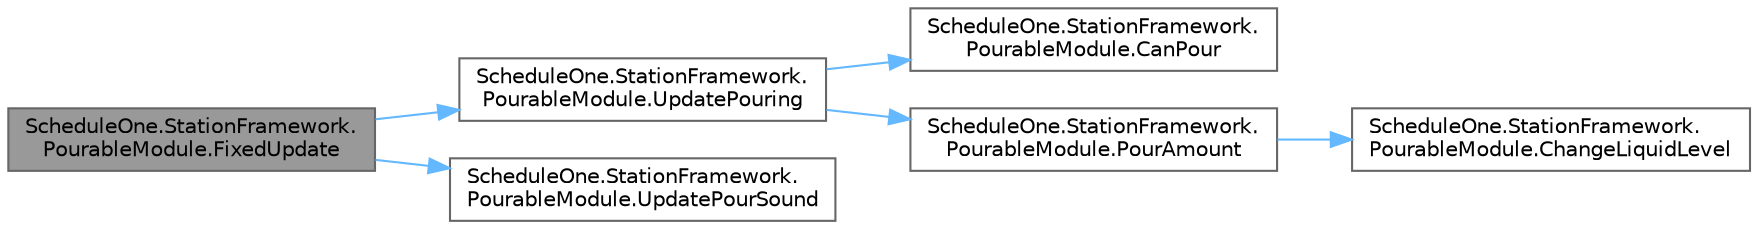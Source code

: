 digraph "ScheduleOne.StationFramework.PourableModule.FixedUpdate"
{
 // LATEX_PDF_SIZE
  bgcolor="transparent";
  edge [fontname=Helvetica,fontsize=10,labelfontname=Helvetica,labelfontsize=10];
  node [fontname=Helvetica,fontsize=10,shape=box,height=0.2,width=0.4];
  rankdir="LR";
  Node1 [id="Node000001",label="ScheduleOne.StationFramework.\lPourableModule.FixedUpdate",height=0.2,width=0.4,color="gray40", fillcolor="grey60", style="filled", fontcolor="black",tooltip=" "];
  Node1 -> Node2 [id="edge1_Node000001_Node000002",color="steelblue1",style="solid",tooltip=" "];
  Node2 [id="Node000002",label="ScheduleOne.StationFramework.\lPourableModule.UpdatePouring",height=0.2,width=0.4,color="grey40", fillcolor="white", style="filled",URL="$class_schedule_one_1_1_station_framework_1_1_pourable_module.html#af5ba3bf4ce44548722f6c655c66b06be",tooltip=" "];
  Node2 -> Node3 [id="edge2_Node000002_Node000003",color="steelblue1",style="solid",tooltip=" "];
  Node3 [id="Node000003",label="ScheduleOne.StationFramework.\lPourableModule.CanPour",height=0.2,width=0.4,color="grey40", fillcolor="white", style="filled",URL="$class_schedule_one_1_1_station_framework_1_1_pourable_module.html#a81593c800c999c77aa1a08fced8b5742",tooltip=" "];
  Node2 -> Node4 [id="edge3_Node000002_Node000004",color="steelblue1",style="solid",tooltip=" "];
  Node4 [id="Node000004",label="ScheduleOne.StationFramework.\lPourableModule.PourAmount",height=0.2,width=0.4,color="grey40", fillcolor="white", style="filled",URL="$class_schedule_one_1_1_station_framework_1_1_pourable_module.html#a0d58242ed41fa7f7afd58abab53a7049",tooltip=" "];
  Node4 -> Node5 [id="edge4_Node000004_Node000005",color="steelblue1",style="solid",tooltip=" "];
  Node5 [id="Node000005",label="ScheduleOne.StationFramework.\lPourableModule.ChangeLiquidLevel",height=0.2,width=0.4,color="grey40", fillcolor="white", style="filled",URL="$class_schedule_one_1_1_station_framework_1_1_pourable_module.html#a330c5f1fd4a23ff08dfffda44cd6da65",tooltip=" "];
  Node1 -> Node6 [id="edge5_Node000001_Node000006",color="steelblue1",style="solid",tooltip=" "];
  Node6 [id="Node000006",label="ScheduleOne.StationFramework.\lPourableModule.UpdatePourSound",height=0.2,width=0.4,color="grey40", fillcolor="white", style="filled",URL="$class_schedule_one_1_1_station_framework_1_1_pourable_module.html#a602c66fe142a9ca367859fee36a62acb",tooltip=" "];
}

